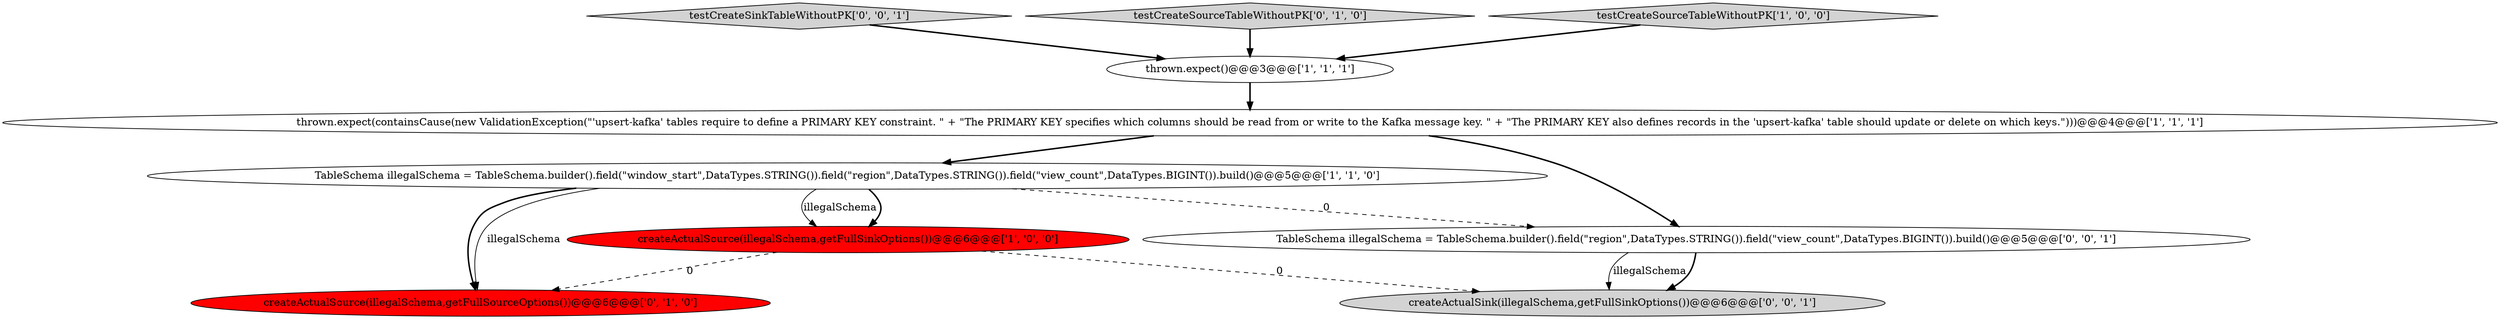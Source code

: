 digraph {
9 [style = filled, label = "testCreateSinkTableWithoutPK['0', '0', '1']", fillcolor = lightgray, shape = diamond image = "AAA0AAABBB3BBB"];
0 [style = filled, label = "thrown.expect()@@@3@@@['1', '1', '1']", fillcolor = white, shape = ellipse image = "AAA0AAABBB1BBB"];
3 [style = filled, label = "createActualSource(illegalSchema,getFullSinkOptions())@@@6@@@['1', '0', '0']", fillcolor = red, shape = ellipse image = "AAA1AAABBB1BBB"];
1 [style = filled, label = "TableSchema illegalSchema = TableSchema.builder().field(\"window_start\",DataTypes.STRING()).field(\"region\",DataTypes.STRING()).field(\"view_count\",DataTypes.BIGINT()).build()@@@5@@@['1', '1', '0']", fillcolor = white, shape = ellipse image = "AAA0AAABBB1BBB"];
7 [style = filled, label = "TableSchema illegalSchema = TableSchema.builder().field(\"region\",DataTypes.STRING()).field(\"view_count\",DataTypes.BIGINT()).build()@@@5@@@['0', '0', '1']", fillcolor = white, shape = ellipse image = "AAA0AAABBB3BBB"];
5 [style = filled, label = "testCreateSourceTableWithoutPK['0', '1', '0']", fillcolor = lightgray, shape = diamond image = "AAA0AAABBB2BBB"];
2 [style = filled, label = "thrown.expect(containsCause(new ValidationException(\"'upsert-kafka' tables require to define a PRIMARY KEY constraint. \" + \"The PRIMARY KEY specifies which columns should be read from or write to the Kafka message key. \" + \"The PRIMARY KEY also defines records in the 'upsert-kafka' table should update or delete on which keys.\")))@@@4@@@['1', '1', '1']", fillcolor = white, shape = ellipse image = "AAA0AAABBB1BBB"];
6 [style = filled, label = "createActualSource(illegalSchema,getFullSourceOptions())@@@6@@@['0', '1', '0']", fillcolor = red, shape = ellipse image = "AAA1AAABBB2BBB"];
4 [style = filled, label = "testCreateSourceTableWithoutPK['1', '0', '0']", fillcolor = lightgray, shape = diamond image = "AAA0AAABBB1BBB"];
8 [style = filled, label = "createActualSink(illegalSchema,getFullSinkOptions())@@@6@@@['0', '0', '1']", fillcolor = lightgray, shape = ellipse image = "AAA0AAABBB3BBB"];
1->3 [style = bold, label=""];
3->8 [style = dashed, label="0"];
1->6 [style = solid, label="illegalSchema"];
3->6 [style = dashed, label="0"];
1->6 [style = bold, label=""];
2->7 [style = bold, label=""];
9->0 [style = bold, label=""];
7->8 [style = solid, label="illegalSchema"];
5->0 [style = bold, label=""];
1->7 [style = dashed, label="0"];
7->8 [style = bold, label=""];
1->3 [style = solid, label="illegalSchema"];
2->1 [style = bold, label=""];
4->0 [style = bold, label=""];
0->2 [style = bold, label=""];
}
